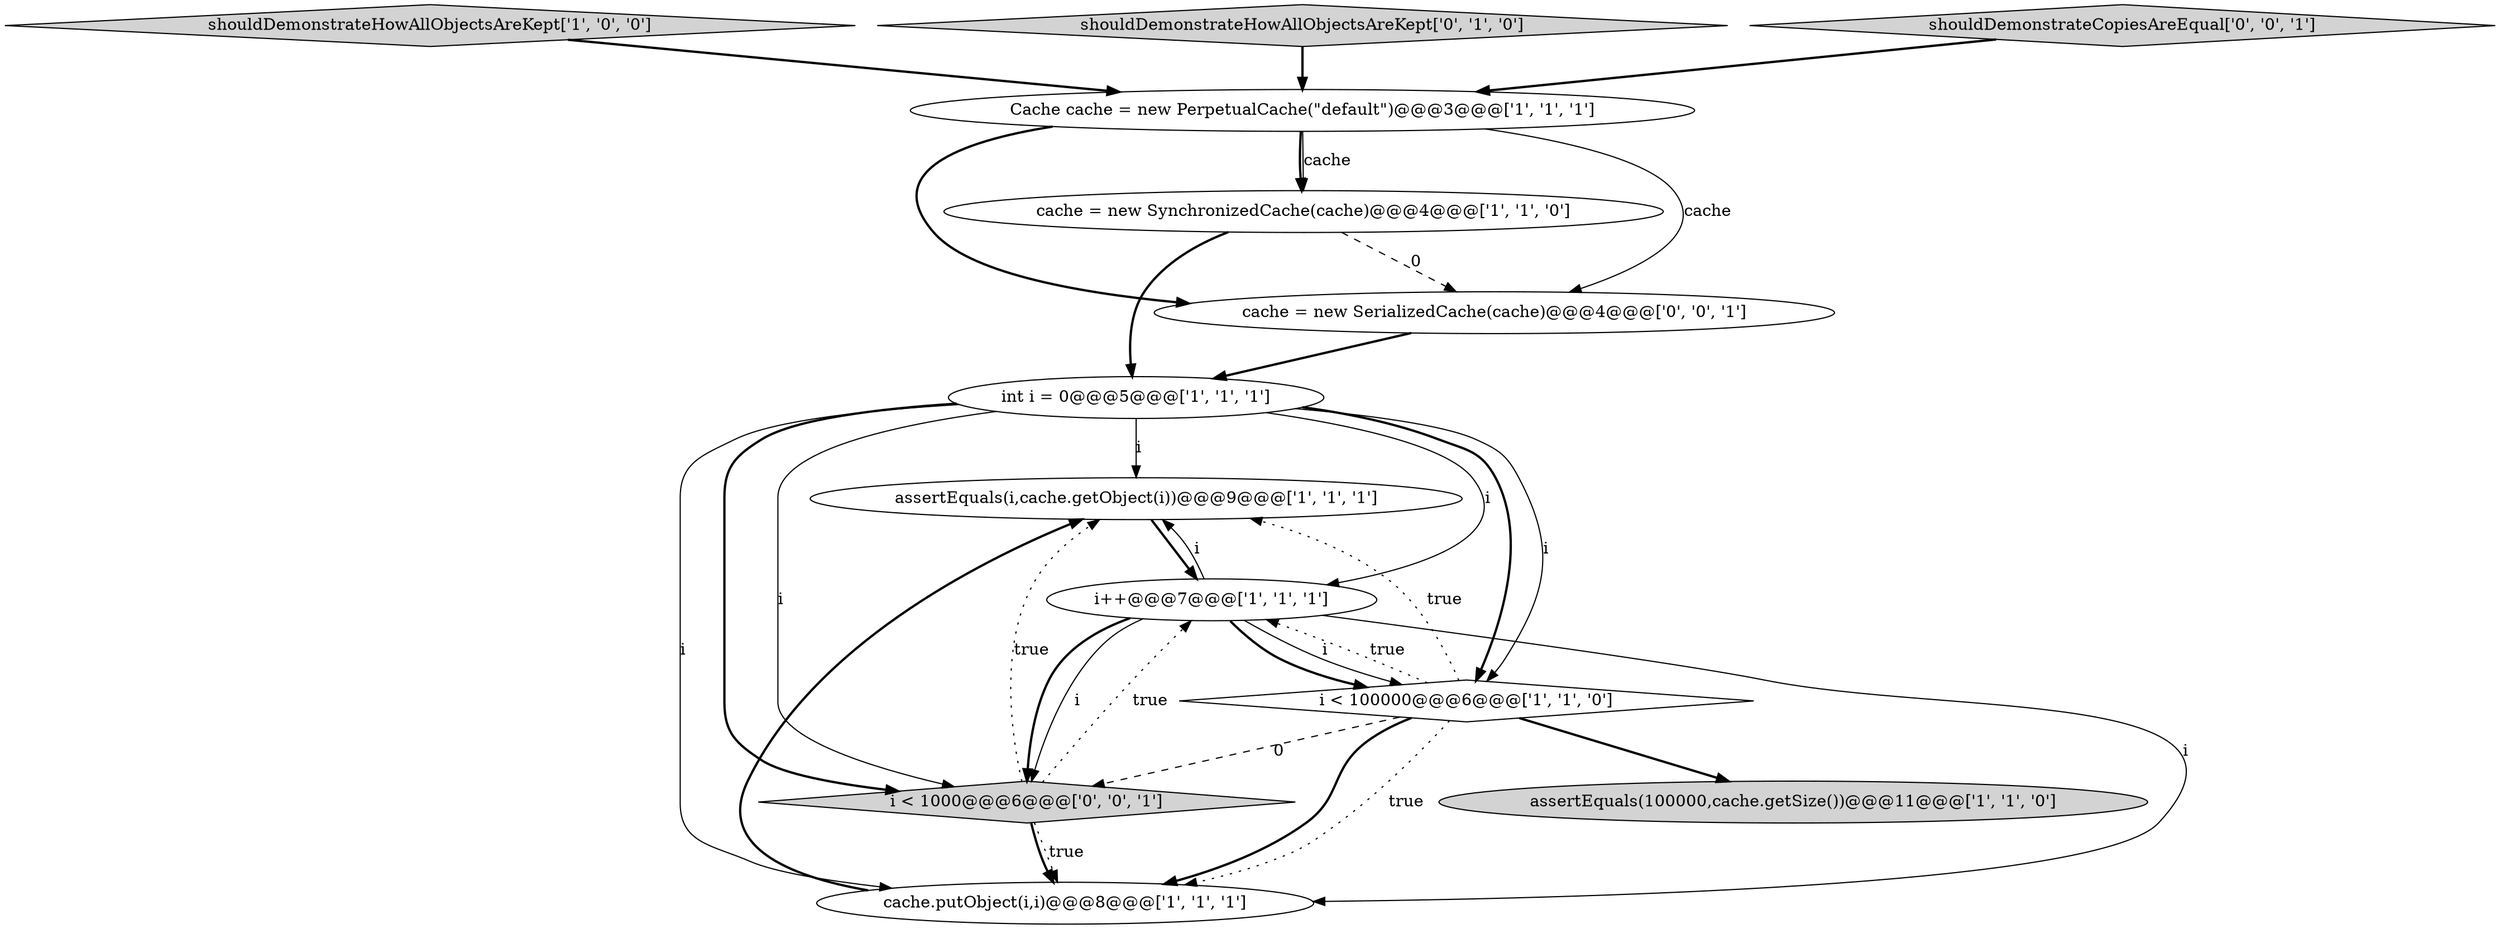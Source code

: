 digraph {
1 [style = filled, label = "cache = new SynchronizedCache(cache)@@@4@@@['1', '1', '0']", fillcolor = white, shape = ellipse image = "AAA0AAABBB1BBB"];
6 [style = filled, label = "Cache cache = new PerpetualCache(\"default\")@@@3@@@['1', '1', '1']", fillcolor = white, shape = ellipse image = "AAA0AAABBB1BBB"];
7 [style = filled, label = "int i = 0@@@5@@@['1', '1', '1']", fillcolor = white, shape = ellipse image = "AAA0AAABBB1BBB"];
5 [style = filled, label = "shouldDemonstrateHowAllObjectsAreKept['1', '0', '0']", fillcolor = lightgray, shape = diamond image = "AAA0AAABBB1BBB"];
0 [style = filled, label = "assertEquals(100000,cache.getSize())@@@11@@@['1', '1', '0']", fillcolor = lightgray, shape = ellipse image = "AAA0AAABBB1BBB"];
4 [style = filled, label = "assertEquals(i,cache.getObject(i))@@@9@@@['1', '1', '1']", fillcolor = white, shape = ellipse image = "AAA0AAABBB1BBB"];
10 [style = filled, label = "i < 1000@@@6@@@['0', '0', '1']", fillcolor = lightgray, shape = diamond image = "AAA0AAABBB3BBB"];
9 [style = filled, label = "shouldDemonstrateHowAllObjectsAreKept['0', '1', '0']", fillcolor = lightgray, shape = diamond image = "AAA0AAABBB2BBB"];
8 [style = filled, label = "i < 100000@@@6@@@['1', '1', '0']", fillcolor = white, shape = diamond image = "AAA0AAABBB1BBB"];
12 [style = filled, label = "shouldDemonstrateCopiesAreEqual['0', '0', '1']", fillcolor = lightgray, shape = diamond image = "AAA0AAABBB3BBB"];
2 [style = filled, label = "i++@@@7@@@['1', '1', '1']", fillcolor = white, shape = ellipse image = "AAA0AAABBB1BBB"];
3 [style = filled, label = "cache.putObject(i,i)@@@8@@@['1', '1', '1']", fillcolor = white, shape = ellipse image = "AAA0AAABBB1BBB"];
11 [style = filled, label = "cache = new SerializedCache(cache)@@@4@@@['0', '0', '1']", fillcolor = white, shape = ellipse image = "AAA0AAABBB3BBB"];
8->10 [style = dashed, label="0"];
7->3 [style = solid, label="i"];
7->2 [style = solid, label="i"];
7->10 [style = bold, label=""];
8->2 [style = dotted, label="true"];
8->3 [style = bold, label=""];
6->1 [style = solid, label="cache"];
10->3 [style = dotted, label="true"];
10->3 [style = bold, label=""];
4->2 [style = bold, label=""];
2->10 [style = solid, label="i"];
7->10 [style = solid, label="i"];
7->8 [style = bold, label=""];
2->10 [style = bold, label=""];
12->6 [style = bold, label=""];
1->7 [style = bold, label=""];
3->4 [style = bold, label=""];
7->4 [style = solid, label="i"];
2->3 [style = solid, label="i"];
8->3 [style = dotted, label="true"];
2->8 [style = solid, label="i"];
8->4 [style = dotted, label="true"];
9->6 [style = bold, label=""];
8->0 [style = bold, label=""];
6->1 [style = bold, label=""];
5->6 [style = bold, label=""];
6->11 [style = solid, label="cache"];
10->2 [style = dotted, label="true"];
1->11 [style = dashed, label="0"];
6->11 [style = bold, label=""];
2->4 [style = solid, label="i"];
10->4 [style = dotted, label="true"];
7->8 [style = solid, label="i"];
11->7 [style = bold, label=""];
2->8 [style = bold, label=""];
}
